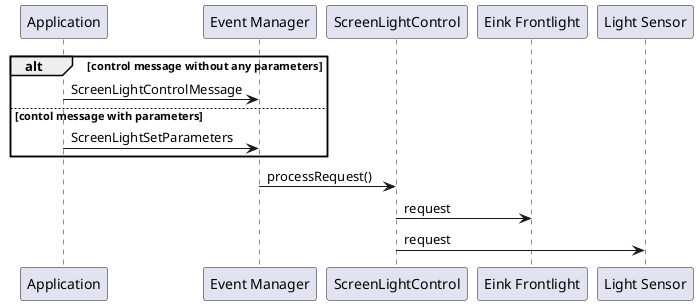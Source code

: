 @startuml
alt control message without any parameters
Application -> "Event Manager" as evm : ScreenLightControlMessage
else contol message with parameters
Application -> "Event Manager" as evm : ScreenLightSetParameters
end
evm -> "ScreenLightControl" as slc: processRequest()
slc -> "Eink Frontlight" : request
slc -> "Light Sensor" : request
@enduml
